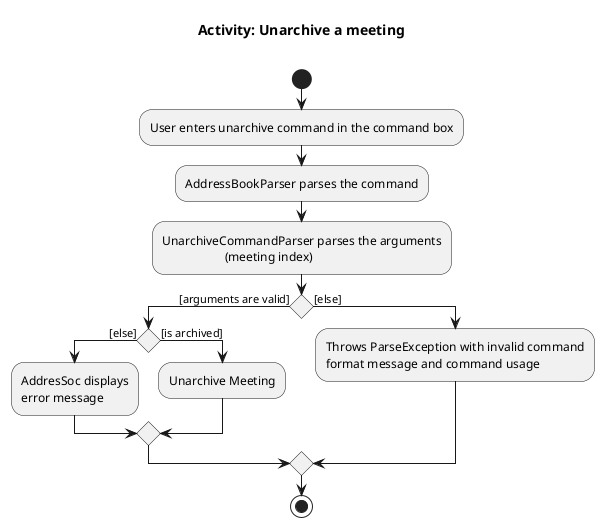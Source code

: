 @startuml
title Activity: Unarchive a meeting\n
'https://plantuml.com/activity-diagram-beta

start
:User enters unarchive command in the command box;
:AddressBookParser parses the command;
:UnarchiveCommandParser parses the arguments
                    (meeting index);

if () then ([arguments are valid])
if () then ([else])
    :AddresSoc displays
    error message;
else ([is archived])
    :Unarchive Meeting;

endif
else ([else])
:Throws ParseException with invalid command\nformat message and command usage;
endif
stop
@enduml
